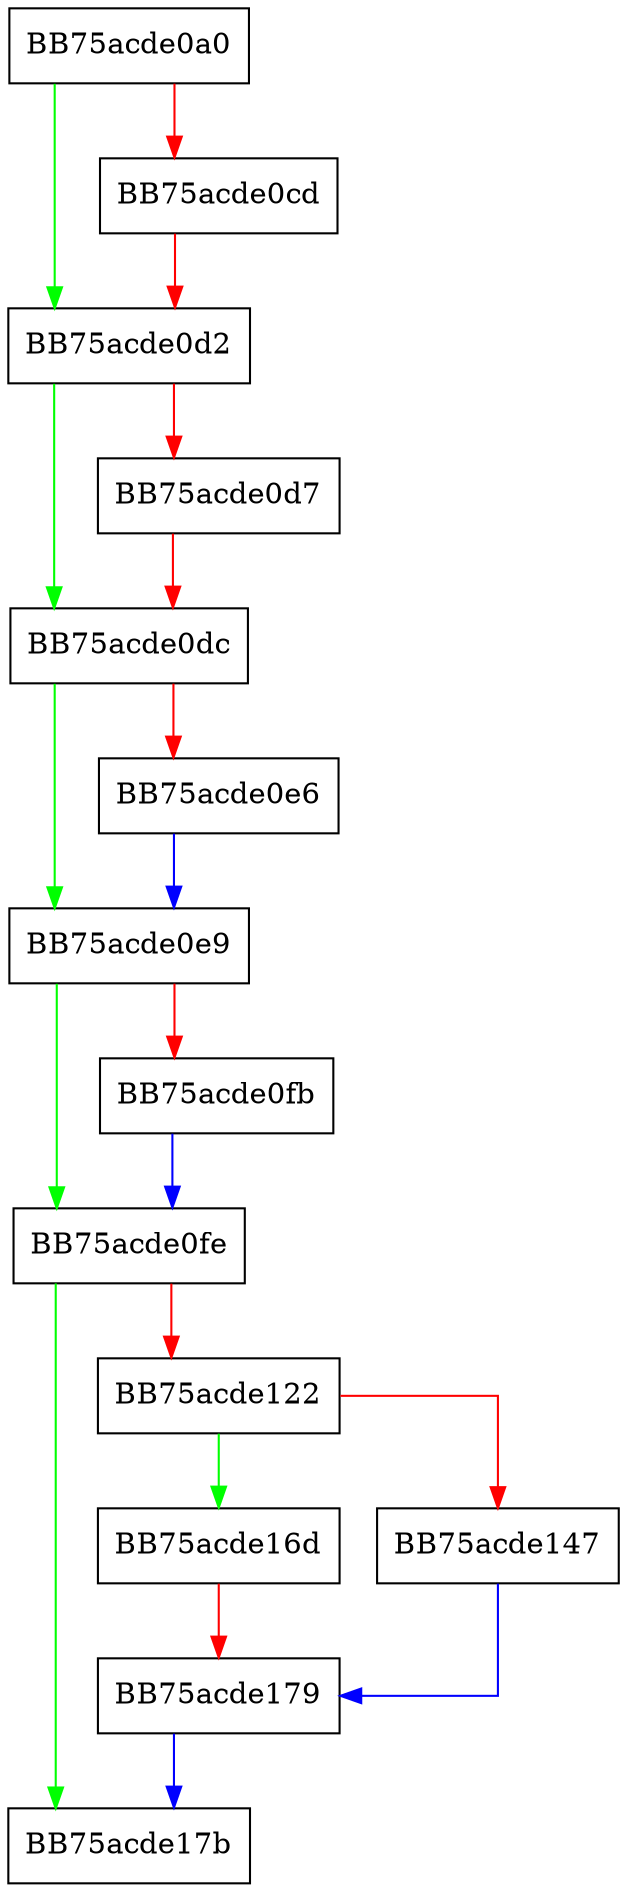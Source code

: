 digraph GetRegkeyComponents {
  node [shape="box"];
  graph [splines=ortho];
  BB75acde0a0 -> BB75acde0d2 [color="green"];
  BB75acde0a0 -> BB75acde0cd [color="red"];
  BB75acde0cd -> BB75acde0d2 [color="red"];
  BB75acde0d2 -> BB75acde0dc [color="green"];
  BB75acde0d2 -> BB75acde0d7 [color="red"];
  BB75acde0d7 -> BB75acde0dc [color="red"];
  BB75acde0dc -> BB75acde0e9 [color="green"];
  BB75acde0dc -> BB75acde0e6 [color="red"];
  BB75acde0e6 -> BB75acde0e9 [color="blue"];
  BB75acde0e9 -> BB75acde0fe [color="green"];
  BB75acde0e9 -> BB75acde0fb [color="red"];
  BB75acde0fb -> BB75acde0fe [color="blue"];
  BB75acde0fe -> BB75acde17b [color="green"];
  BB75acde0fe -> BB75acde122 [color="red"];
  BB75acde122 -> BB75acde16d [color="green"];
  BB75acde122 -> BB75acde147 [color="red"];
  BB75acde147 -> BB75acde179 [color="blue"];
  BB75acde16d -> BB75acde179 [color="red"];
  BB75acde179 -> BB75acde17b [color="blue"];
}